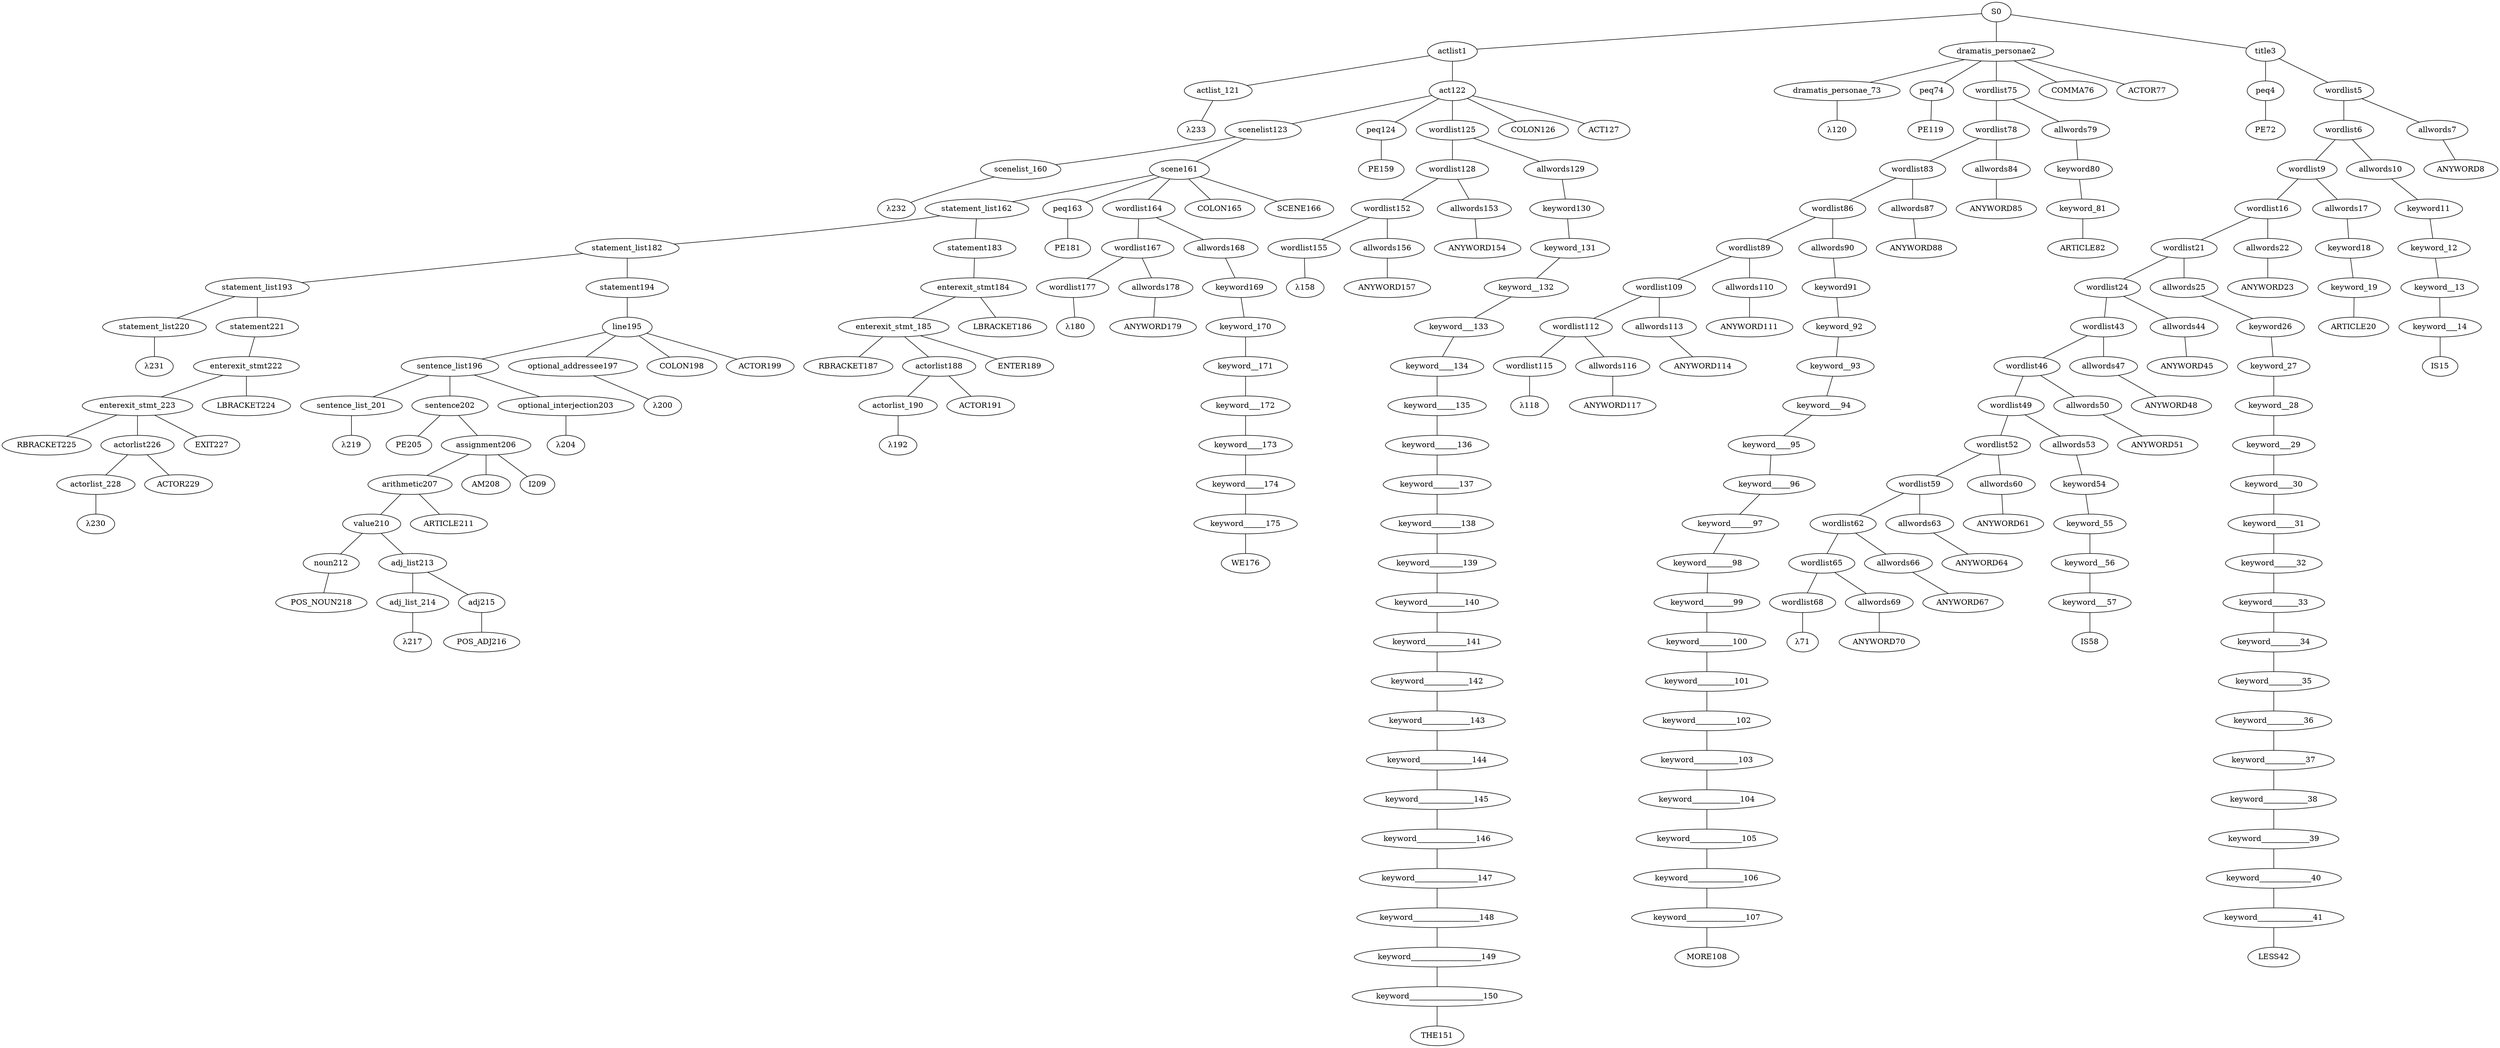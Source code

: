 strict graph {
	S0 -- actlist1
	S0 -- dramatis_personae2
	S0 -- title3

	title3 -- peq4
	title3 -- wordlist5

	wordlist5 -- wordlist6
	wordlist5 -- allwords7

	allwords7 -- ANYWORD8


	wordlist6 -- wordlist9
	wordlist6 -- allwords10

	allwords10 -- keyword11

	keyword11 -- keyword_12

	keyword_12 -- keyword__13

	keyword__13 -- keyword___14

	keyword___14 -- IS15


	wordlist9 -- wordlist16
	wordlist9 -- allwords17

	allwords17 -- keyword18

	keyword18 -- keyword_19

	keyword_19 -- ARTICLE20


	wordlist16 -- wordlist21
	wordlist16 -- allwords22

	allwords22 -- ANYWORD23


	wordlist21 -- wordlist24
	wordlist21 -- allwords25

	allwords25 -- keyword26

	keyword26 -- keyword_27

	keyword_27 -- keyword__28

	keyword__28 -- keyword___29

	keyword___29 -- keyword____30

	keyword____30 -- keyword_____31

	keyword_____31 -- keyword______32

	keyword______32 -- keyword_______33

	keyword_______33 -- keyword________34

	keyword________34 -- keyword_________35

	keyword_________35 -- keyword__________36

	keyword__________36 -- keyword___________37

	keyword___________37 -- keyword____________38

	keyword____________38 -- keyword_____________39

	keyword_____________39 -- keyword______________40

	keyword______________40 -- keyword_______________41

	keyword_______________41 -- LESS42


	wordlist24 -- wordlist43
	wordlist24 -- allwords44

	allwords44 -- ANYWORD45


	wordlist43 -- wordlist46
	wordlist43 -- allwords47

	allwords47 -- ANYWORD48


	wordlist46 -- wordlist49
	wordlist46 -- allwords50

	allwords50 -- ANYWORD51


	wordlist49 -- wordlist52
	wordlist49 -- allwords53

	allwords53 -- keyword54

	keyword54 -- keyword_55

	keyword_55 -- keyword__56

	keyword__56 -- keyword___57

	keyword___57 -- IS58


	wordlist52 -- wordlist59
	wordlist52 -- allwords60

	allwords60 -- ANYWORD61


	wordlist59 -- wordlist62
	wordlist59 -- allwords63

	allwords63 -- ANYWORD64


	wordlist62 -- wordlist65
	wordlist62 -- allwords66

	allwords66 -- ANYWORD67


	wordlist65 -- wordlist68
	wordlist65 -- allwords69

	allwords69 -- ANYWORD70


	wordlist68 -- λ71

	peq4 -- PE72


	dramatis_personae2 -- dramatis_personae_73
	dramatis_personae2 -- peq74
	dramatis_personae2 -- wordlist75
	dramatis_personae2 -- COMMA76
	dramatis_personae2 -- ACTOR77



	wordlist75 -- wordlist78
	wordlist75 -- allwords79

	allwords79 -- keyword80

	keyword80 -- keyword_81

	keyword_81 -- ARTICLE82


	wordlist78 -- wordlist83
	wordlist78 -- allwords84

	allwords84 -- ANYWORD85


	wordlist83 -- wordlist86
	wordlist83 -- allwords87

	allwords87 -- ANYWORD88


	wordlist86 -- wordlist89
	wordlist86 -- allwords90

	allwords90 -- keyword91

	keyword91 -- keyword_92

	keyword_92 -- keyword__93

	keyword__93 -- keyword___94

	keyword___94 -- keyword____95

	keyword____95 -- keyword_____96

	keyword_____96 -- keyword______97

	keyword______97 -- keyword_______98

	keyword_______98 -- keyword________99

	keyword________99 -- keyword_________100

	keyword_________100 -- keyword__________101

	keyword__________101 -- keyword___________102

	keyword___________102 -- keyword____________103

	keyword____________103 -- keyword_____________104

	keyword_____________104 -- keyword______________105

	keyword______________105 -- keyword_______________106

	keyword_______________106 -- keyword________________107

	keyword________________107 -- MORE108


	wordlist89 -- wordlist109
	wordlist89 -- allwords110

	allwords110 -- ANYWORD111


	wordlist109 -- wordlist112
	wordlist109 -- allwords113

	allwords113 -- ANYWORD114


	wordlist112 -- wordlist115
	wordlist112 -- allwords116

	allwords116 -- ANYWORD117


	wordlist115 -- λ118

	peq74 -- PE119


	dramatis_personae_73 -- λ120

	actlist1 -- actlist_121
	actlist1 -- act122

	act122 -- scenelist123
	act122 -- peq124
	act122 -- wordlist125
	act122 -- COLON126
	act122 -- ACT127



	wordlist125 -- wordlist128
	wordlist125 -- allwords129

	allwords129 -- keyword130

	keyword130 -- keyword_131

	keyword_131 -- keyword__132

	keyword__132 -- keyword___133

	keyword___133 -- keyword____134

	keyword____134 -- keyword_____135

	keyword_____135 -- keyword______136

	keyword______136 -- keyword_______137

	keyword_______137 -- keyword________138

	keyword________138 -- keyword_________139

	keyword_________139 -- keyword__________140

	keyword__________140 -- keyword___________141

	keyword___________141 -- keyword____________142

	keyword____________142 -- keyword_____________143

	keyword_____________143 -- keyword______________144

	keyword______________144 -- keyword_______________145

	keyword_______________145 -- keyword________________146

	keyword________________146 -- keyword_________________147

	keyword_________________147 -- keyword__________________148

	keyword__________________148 -- keyword___________________149

	keyword___________________149 -- keyword____________________150

	keyword____________________150 -- THE151


	wordlist128 -- wordlist152
	wordlist128 -- allwords153

	allwords153 -- ANYWORD154


	wordlist152 -- wordlist155
	wordlist152 -- allwords156

	allwords156 -- ANYWORD157


	wordlist155 -- λ158

	peq124 -- PE159


	scenelist123 -- scenelist_160
	scenelist123 -- scene161

	scene161 -- statement_list162
	scene161 -- peq163
	scene161 -- wordlist164
	scene161 -- COLON165
	scene161 -- SCENE166



	wordlist164 -- wordlist167
	wordlist164 -- allwords168

	allwords168 -- keyword169

	keyword169 -- keyword_170

	keyword_170 -- keyword__171

	keyword__171 -- keyword___172

	keyword___172 -- keyword____173

	keyword____173 -- keyword_____174

	keyword_____174 -- keyword______175

	keyword______175 -- WE176


	wordlist167 -- wordlist177
	wordlist167 -- allwords178

	allwords178 -- ANYWORD179


	wordlist177 -- λ180

	peq163 -- PE181


	statement_list162 -- statement_list182
	statement_list162 -- statement183

	statement183 -- enterexit_stmt184

	enterexit_stmt184 -- enterexit_stmt_185
	enterexit_stmt184 -- LBRACKET186


	enterexit_stmt_185 -- RBRACKET187
	enterexit_stmt_185 -- actorlist188
	enterexit_stmt_185 -- ENTER189


	actorlist188 -- actorlist_190
	actorlist188 -- ACTOR191


	actorlist_190 -- λ192


	statement_list182 -- statement_list193
	statement_list182 -- statement194

	statement194 -- line195

	line195 -- sentence_list196
	line195 -- optional_addressee197
	line195 -- COLON198
	line195 -- ACTOR199



	optional_addressee197 -- λ200

	sentence_list196 -- sentence_list_201
	sentence_list196 -- sentence202
	sentence_list196 -- optional_interjection203

	optional_interjection203 -- λ204

	sentence202 -- PE205
	sentence202 -- assignment206

	assignment206 -- arithmetic207
	assignment206 -- AM208
	assignment206 -- I209



	arithmetic207 -- value210
	arithmetic207 -- ARTICLE211


	value210 -- noun212
	value210 -- adj_list213

	adj_list213 -- adj_list_214
	adj_list213 -- adj215

	adj215 -- POS_ADJ216


	adj_list_214 -- λ217

	noun212 -- POS_NOUN218



	sentence_list_201 -- λ219

	statement_list193 -- statement_list220
	statement_list193 -- statement221

	statement221 -- enterexit_stmt222

	enterexit_stmt222 -- enterexit_stmt_223
	enterexit_stmt222 -- LBRACKET224


	enterexit_stmt_223 -- RBRACKET225
	enterexit_stmt_223 -- actorlist226
	enterexit_stmt_223 -- EXIT227


	actorlist226 -- actorlist_228
	actorlist226 -- ACTOR229


	actorlist_228 -- λ230


	statement_list220 -- λ231

	scenelist_160 -- λ232

	actlist_121 -- λ233


}